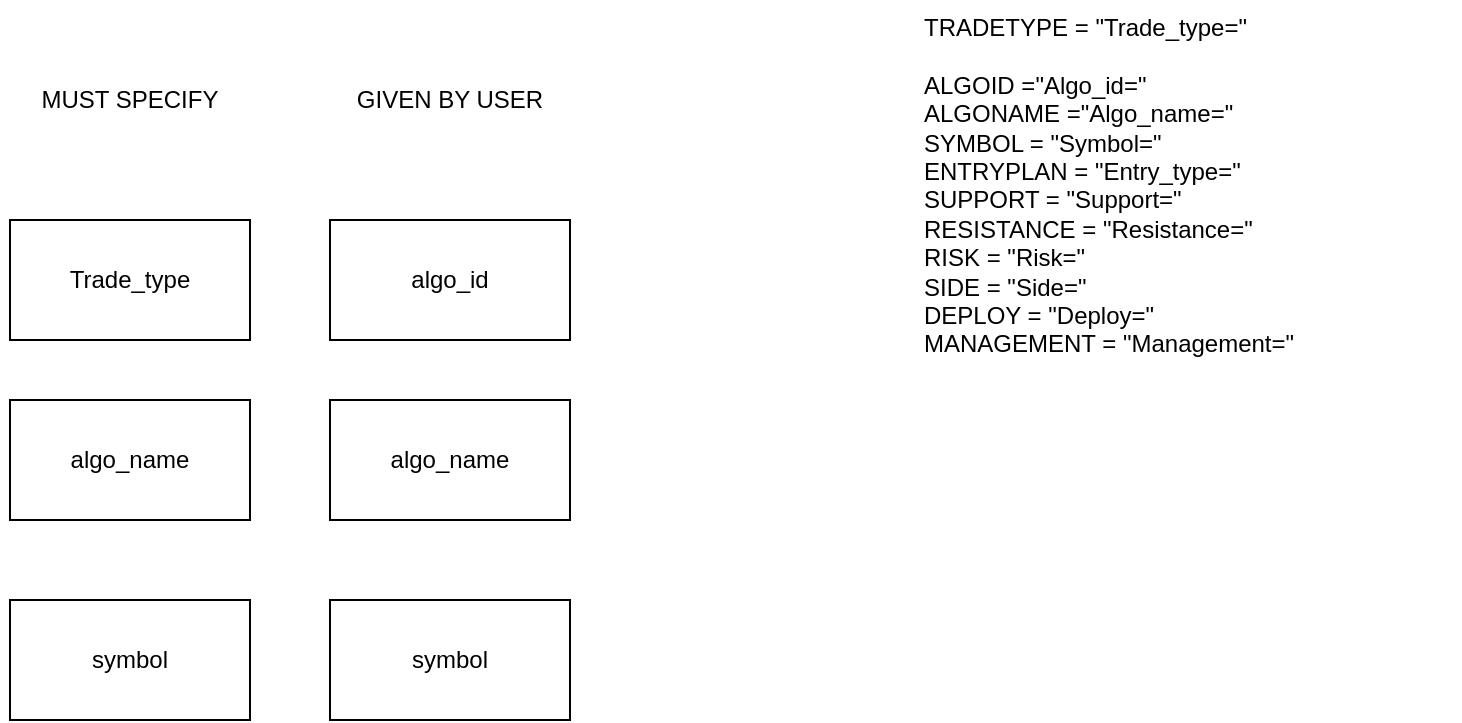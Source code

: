 <mxfile version="14.4.3" type="device"><diagram id="Tkft222JHxJ5OIy-PEuw" name="Page-1"><mxGraphModel dx="1086" dy="806" grid="1" gridSize="10" guides="1" tooltips="1" connect="1" arrows="1" fold="1" page="1" pageScale="1" pageWidth="850" pageHeight="1100" math="0" shadow="0"><root><mxCell id="0"/><mxCell id="1" parent="0"/><mxCell id="ve_l7-8E_4bm9IwlFSO8-20" value="algo_id" style="rounded=0;whiteSpace=wrap;html=1;" vertex="1" parent="1"><mxGeometry x="185" y="180" width="120" height="60" as="geometry"/></mxCell><mxCell id="ve_l7-8E_4bm9IwlFSO8-21" value="algo_name" style="rounded=0;whiteSpace=wrap;html=1;" vertex="1" parent="1"><mxGeometry x="185" y="270" width="120" height="60" as="geometry"/></mxCell><mxCell id="ve_l7-8E_4bm9IwlFSO8-22" value="symbol" style="rounded=0;whiteSpace=wrap;html=1;" vertex="1" parent="1"><mxGeometry x="185" y="370" width="120" height="60" as="geometry"/></mxCell><mxCell id="ve_l7-8E_4bm9IwlFSO8-23" value="GIVEN BY USER" style="text;html=1;strokeColor=none;fillColor=none;align=center;verticalAlign=middle;whiteSpace=wrap;rounded=0;" vertex="1" parent="1"><mxGeometry x="180" y="110" width="130" height="20" as="geometry"/></mxCell><mxCell id="ve_l7-8E_4bm9IwlFSO8-25" value="TRADETYPE = &quot;Trade_type=&quot;&lt;br&gt;&lt;br&gt;ALGOID =&quot;Algo_id=&quot;&lt;br&gt;ALGONAME =&quot;Algo_name=&quot;&lt;br&gt;SYMBOL = &quot;Symbol=&quot;&lt;br&gt;ENTRYPLAN = &quot;Entry_type=&quot;&lt;br&gt;SUPPORT = &quot;Support=&quot;&lt;br&gt;RESISTANCE = &quot;Resistance=&quot;&lt;br&gt;RISK =  &quot;Risk=&quot;&lt;br&gt;SIDE =  &quot;Side=&quot;&lt;br&gt;DEPLOY = &quot;Deploy=&quot;&lt;br&gt;MANAGEMENT = &quot;Management=&quot;" style="text;whiteSpace=wrap;html=1;" vertex="1" parent="1"><mxGeometry x="480" y="70" width="270" height="250" as="geometry"/></mxCell><mxCell id="ve_l7-8E_4bm9IwlFSO8-26" value="Trade_type" style="rounded=0;whiteSpace=wrap;html=1;" vertex="1" parent="1"><mxGeometry x="25" y="180" width="120" height="60" as="geometry"/></mxCell><mxCell id="ve_l7-8E_4bm9IwlFSO8-27" value="algo_name" style="rounded=0;whiteSpace=wrap;html=1;" vertex="1" parent="1"><mxGeometry x="25" y="270" width="120" height="60" as="geometry"/></mxCell><mxCell id="ve_l7-8E_4bm9IwlFSO8-28" value="symbol" style="rounded=0;whiteSpace=wrap;html=1;" vertex="1" parent="1"><mxGeometry x="25" y="370" width="120" height="60" as="geometry"/></mxCell><mxCell id="ve_l7-8E_4bm9IwlFSO8-29" value="MUST SPECIFY" style="text;html=1;strokeColor=none;fillColor=none;align=center;verticalAlign=middle;whiteSpace=wrap;rounded=0;" vertex="1" parent="1"><mxGeometry x="20" y="110" width="130" height="20" as="geometry"/></mxCell></root></mxGraphModel></diagram></mxfile>